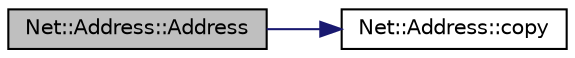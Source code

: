 digraph "Net::Address::Address"
{
 // INTERACTIVE_SVG=YES
  edge [fontname="Helvetica",fontsize="10",labelfontname="Helvetica",labelfontsize="10"];
  node [fontname="Helvetica",fontsize="10",shape=record];
  rankdir="LR";
  Node1 [label="Net::Address::Address",height=0.2,width=0.4,color="black", fillcolor="grey75", style="filled", fontcolor="black"];
  Node1 -> Node2 [color="midnightblue",fontsize="10",style="solid",fontname="Helvetica"];
  Node2 [label="Net::Address::copy",height=0.2,width=0.4,color="black", fillcolor="white", style="filled",URL="$d3/db9/class_net_1_1_address.html#a5ea323c917ad446978f7eecd65568e77"];
}
